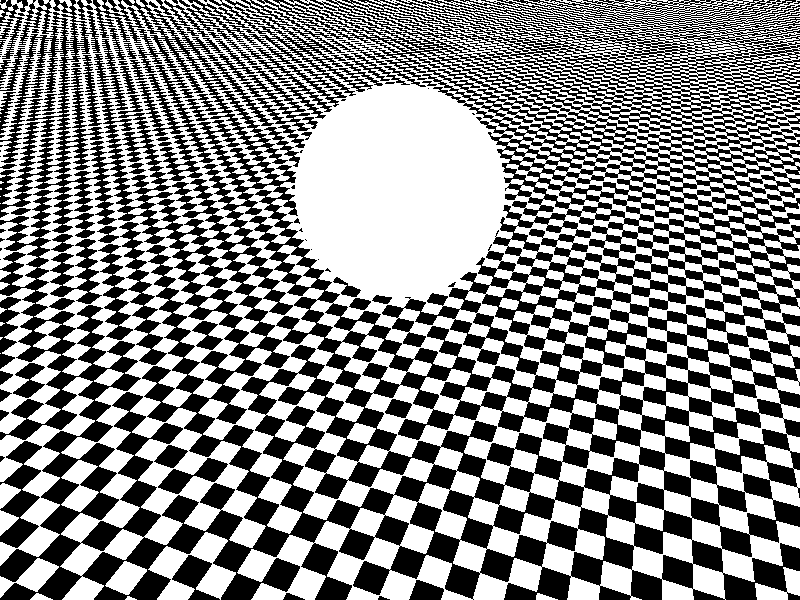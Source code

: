 #include "colors.inc"
#include "textures.inc"

camera {
  location <7.5, 20, -20>
  look_at <0, 5, 0>
}

plane { // the floor
  y, 0  // along the x-z plane (y is the normal vector)
  pigment { checker color Black color White  } // checkered pattern
}

sphere {
  <0, 10, 0>, 4
  pigment {    color White  }
  }
  
 

light_source { <0, 20, 10> color White }

light_source { <10, 20, -10> color White }

light_source { <-10, 20, -10> color White }